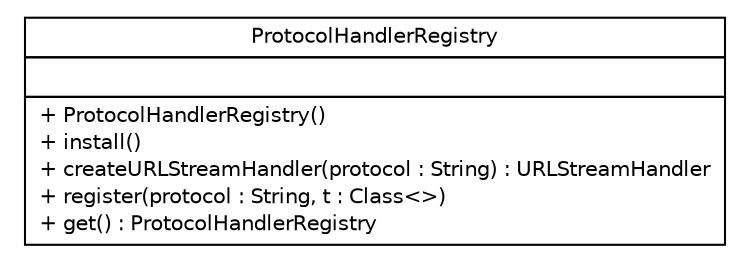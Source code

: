 #!/usr/local/bin/dot
#
# Class diagram 
# Generated by UMLGraph version R5_6 (http://www.umlgraph.org/)
#

digraph G {
	edge [fontname="Helvetica",fontsize=10,labelfontname="Helvetica",labelfontsize=10];
	node [fontname="Helvetica",fontsize=10,shape=plaintext];
	nodesep=0.25;
	ranksep=0.5;
	// sorcer.protocol.ProtocolHandlerRegistry
	c2977 [label=<<table title="sorcer.protocol.ProtocolHandlerRegistry" border="0" cellborder="1" cellspacing="0" cellpadding="2" port="p" href="./ProtocolHandlerRegistry.html">
		<tr><td><table border="0" cellspacing="0" cellpadding="1">
<tr><td align="center" balign="center"> ProtocolHandlerRegistry </td></tr>
		</table></td></tr>
		<tr><td><table border="0" cellspacing="0" cellpadding="1">
<tr><td align="left" balign="left">  </td></tr>
		</table></td></tr>
		<tr><td><table border="0" cellspacing="0" cellpadding="1">
<tr><td align="left" balign="left"> + ProtocolHandlerRegistry() </td></tr>
<tr><td align="left" balign="left"> + install() </td></tr>
<tr><td align="left" balign="left"> + createURLStreamHandler(protocol : String) : URLStreamHandler </td></tr>
<tr><td align="left" balign="left"> + register(protocol : String, t : Class&lt;&gt;) </td></tr>
<tr><td align="left" balign="left"> + get() : ProtocolHandlerRegistry </td></tr>
		</table></td></tr>
		</table>>, URL="./ProtocolHandlerRegistry.html", fontname="Helvetica", fontcolor="black", fontsize=10.0];
}

